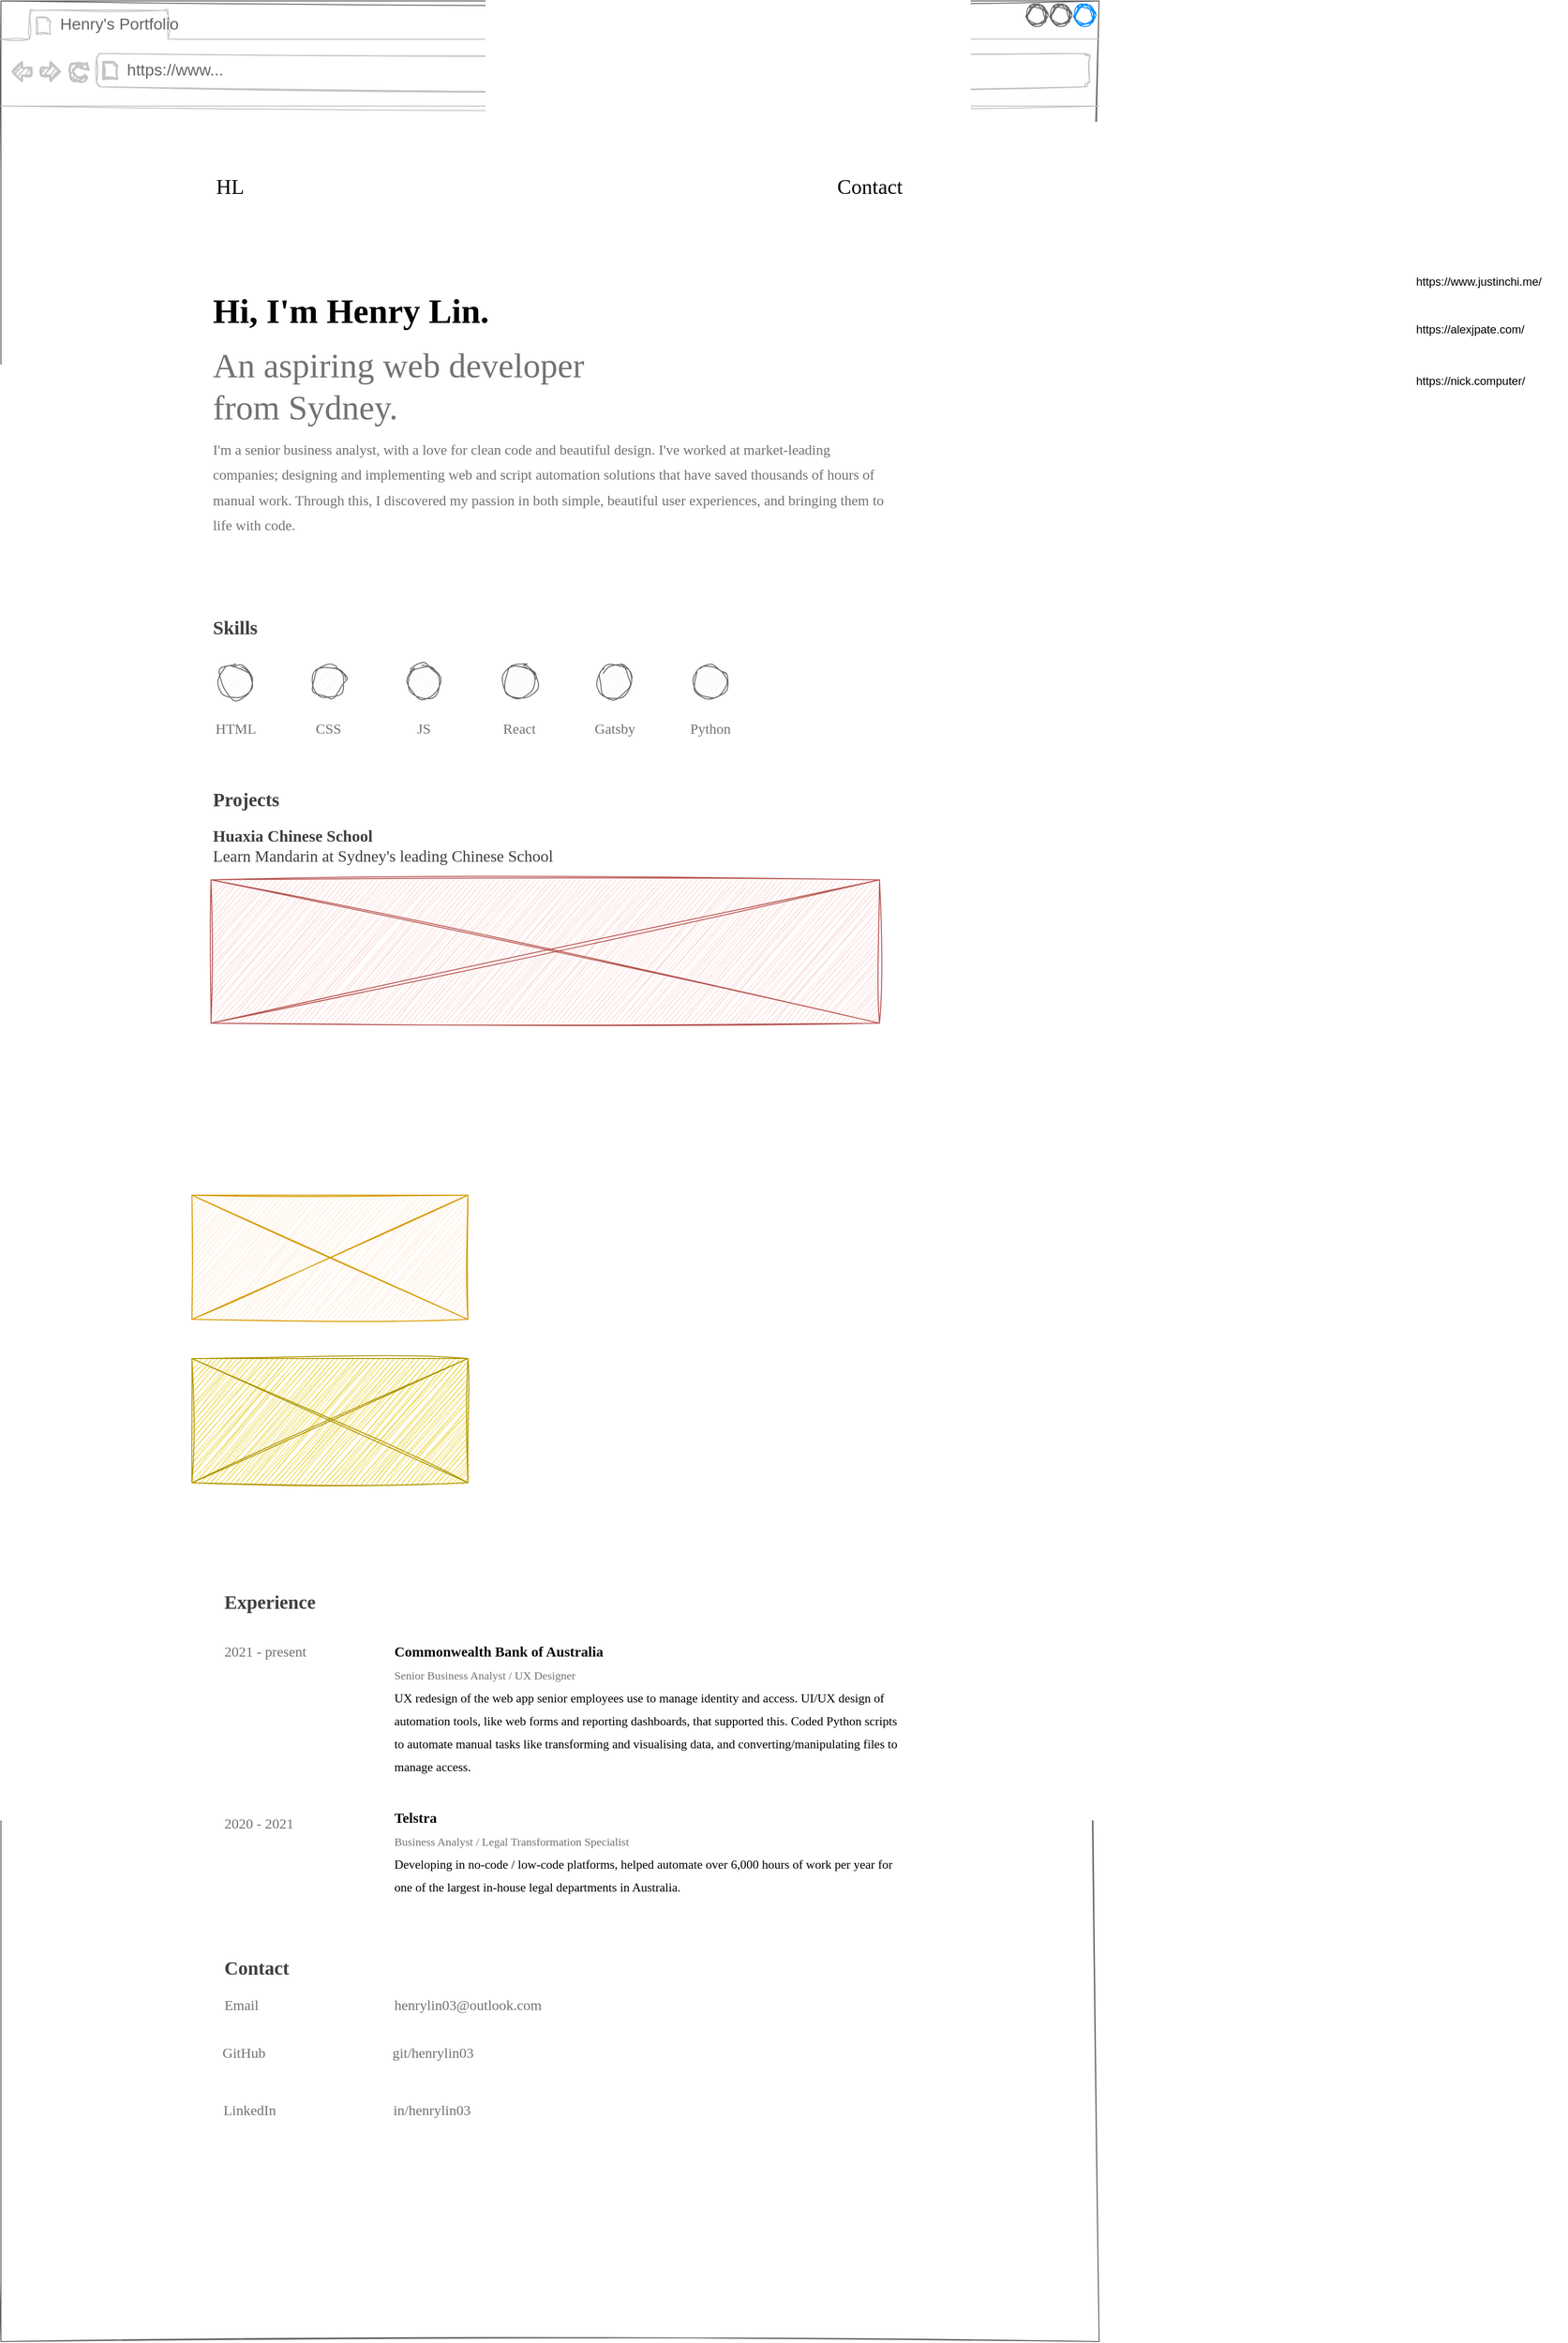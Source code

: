 <mxfile version="24.0.3" type="device">
  <diagram name="Page-1" id="yIORkN9jcZRTeg5NVRjF">
    <mxGraphModel dx="1509" dy="777" grid="1" gridSize="10" guides="1" tooltips="1" connect="1" arrows="1" fold="1" page="1" pageScale="1" pageWidth="1169" pageHeight="827" math="0" shadow="0">
      <root>
        <mxCell id="0" />
        <mxCell id="1" parent="0" />
        <mxCell id="o3ChWpmzaz476wpsN4Xm-3" value="" style="strokeWidth=1;shadow=0;dashed=0;align=center;html=1;shape=mxgraph.mockup.containers.browserWindow;rSize=0;strokeColor=#666666;strokeColor2=#008cff;strokeColor3=#c4c4c4;mainText=,;recursiveResize=0;hachureGap=4;sketch=1;curveFitting=1;jiggle=2;" parent="1" vertex="1">
          <mxGeometry x="10" y="10" width="1150" height="2450" as="geometry" />
        </mxCell>
        <mxCell id="o3ChWpmzaz476wpsN4Xm-4" value="Henry&#39;s Portfolio" style="strokeWidth=1;shadow=0;dashed=0;align=center;html=1;shape=mxgraph.mockup.containers.anchor;fontSize=17;fontColor=#666666;align=left;whiteSpace=wrap;sketch=1;hachureGap=4;jiggle=2;curveFitting=1;" parent="o3ChWpmzaz476wpsN4Xm-3" vertex="1">
          <mxGeometry x="60" y="12" width="150" height="26" as="geometry" />
        </mxCell>
        <mxCell id="o3ChWpmzaz476wpsN4Xm-5" value="https://www..." style="strokeWidth=1;shadow=0;dashed=0;align=center;html=1;shape=mxgraph.mockup.containers.anchor;rSize=0;fontSize=17;fontColor=#666666;align=left;sketch=1;hachureGap=4;jiggle=2;curveFitting=1;" parent="o3ChWpmzaz476wpsN4Xm-3" vertex="1">
          <mxGeometry x="130" y="60" width="250" height="26" as="geometry" />
        </mxCell>
        <mxCell id="o3ChWpmzaz476wpsN4Xm-6" value="HL" style="text;html=1;align=center;verticalAlign=middle;whiteSpace=wrap;rounded=0;fontFamily=Montserrat;fontSource=https%3A%2F%2Ffonts.googleapis.com%2Fcss%3Ffamily%3DMontserrat;fontSize=22;" parent="o3ChWpmzaz476wpsN4Xm-3" vertex="1">
          <mxGeometry x="210" y="180" width="60" height="30" as="geometry" />
        </mxCell>
        <mxCell id="o3ChWpmzaz476wpsN4Xm-7" value="Contact" style="text;html=1;align=center;verticalAlign=middle;whiteSpace=wrap;rounded=0;fontFamily=Montserrat;fontSource=https%3A%2F%2Ffonts.googleapis.com%2Fcss%3Ffamily%3DMontserrat;fontSize=22;" parent="o3ChWpmzaz476wpsN4Xm-3" vertex="1">
          <mxGeometry x="880" y="180" width="60" height="30" as="geometry" />
        </mxCell>
        <mxCell id="o3ChWpmzaz476wpsN4Xm-8" value="&lt;font style=&quot;font-size: 36px;&quot;&gt;&lt;b&gt;Hi, I&#39;m Henry Lin.&lt;/b&gt;&lt;/font&gt;" style="text;html=1;align=left;verticalAlign=middle;whiteSpace=wrap;rounded=0;fontFamily=Montserrat;fontSource=https%3A%2F%2Ffonts.googleapis.com%2Fcss%3Ffamily%3DMontserrat;fontSize=22;" parent="o3ChWpmzaz476wpsN4Xm-3" vertex="1">
          <mxGeometry x="220" y="310" width="400" height="30" as="geometry" />
        </mxCell>
        <mxCell id="o3ChWpmzaz476wpsN4Xm-9" value="&lt;font style=&quot;font-size: 36px;&quot;&gt;&lt;font color=&quot;#737373&quot;&gt;An aspiring web developer&lt;br&gt;from Sydney.&lt;/font&gt;&lt;br&gt;&lt;/font&gt;" style="text;html=1;align=left;verticalAlign=middle;whiteSpace=wrap;rounded=0;fontFamily=Montserrat;fontSource=https%3A%2F%2Ffonts.googleapis.com%2Fcss%3Ffamily%3DMontserrat;fontSize=22;" parent="o3ChWpmzaz476wpsN4Xm-3" vertex="1">
          <mxGeometry x="220" y="361" width="760" height="86" as="geometry" />
        </mxCell>
        <mxCell id="o3ChWpmzaz476wpsN4Xm-11" value="&lt;font style=&quot;font-size: 15px;&quot;&gt;&lt;font color=&quot;#737373&quot;&gt;I&#39;m a senior business analyst, with a love for clean code and beautiful design. I&#39;ve worked at market-leading companies; designing and implementing web and script automation solutions that have saved thousands of hours of manual work. Through this, I discovered my passion in both simple, beautiful user experiences, and bringing them to life with code.&lt;/font&gt;&lt;br&gt;&lt;/font&gt;" style="text;html=1;align=left;verticalAlign=middle;whiteSpace=wrap;rounded=0;fontFamily=Montserrat;fontSource=https%3A%2F%2Ffonts.googleapis.com%2Fcss%3Ffamily%3DMontserrat;fontSize=22;" parent="o3ChWpmzaz476wpsN4Xm-3" vertex="1">
          <mxGeometry x="220" y="447" width="720" height="120" as="geometry" />
        </mxCell>
        <mxCell id="o3ChWpmzaz476wpsN4Xm-13" value="&lt;font style=&quot;font-size: 20px;&quot;&gt;&lt;font style=&quot;font-size: 20px;&quot; color=&quot;#404040&quot;&gt;&lt;b style=&quot;font-size: 20px;&quot;&gt;Skills&lt;/b&gt;&lt;/font&gt;&lt;br style=&quot;font-size: 20px;&quot;&gt;&lt;/font&gt;" style="text;html=1;align=left;verticalAlign=middle;whiteSpace=wrap;rounded=0;fontFamily=Montserrat;fontSource=https%3A%2F%2Ffonts.googleapis.com%2Fcss%3Ffamily%3DMontserrat;fontSize=20;" parent="o3ChWpmzaz476wpsN4Xm-3" vertex="1">
          <mxGeometry x="220" y="630" width="120" height="50" as="geometry" />
        </mxCell>
        <mxCell id="o3ChWpmzaz476wpsN4Xm-16" value="" style="group" parent="o3ChWpmzaz476wpsN4Xm-3" vertex="1" connectable="0">
          <mxGeometry x="222.5" y="695" width="60" height="85" as="geometry" />
        </mxCell>
        <mxCell id="o3ChWpmzaz476wpsN4Xm-14" value="" style="ellipse;whiteSpace=wrap;html=1;aspect=fixed;sketch=1;hachureGap=4;jiggle=2;curveFitting=1;fillColor=#f5f5f5;fontColor=#333333;strokeColor=#666666;" parent="o3ChWpmzaz476wpsN4Xm-16" vertex="1">
          <mxGeometry x="5.5" width="35" height="35" as="geometry" />
        </mxCell>
        <mxCell id="o3ChWpmzaz476wpsN4Xm-15" value="&lt;div style=&quot;&quot;&gt;&lt;span style=&quot;color: rgb(115, 115, 115); font-size: 15px; background-color: initial;&quot;&gt;HTML&lt;/span&gt;&lt;/div&gt;" style="text;html=1;align=center;verticalAlign=middle;whiteSpace=wrap;rounded=0;fontFamily=Montserrat;fontSource=https%3A%2F%2Ffonts.googleapis.com%2Fcss%3Ffamily%3DMontserrat;fontSize=22;" parent="o3ChWpmzaz476wpsN4Xm-16" vertex="1">
          <mxGeometry x="-7" y="45" width="60" height="40" as="geometry" />
        </mxCell>
        <mxCell id="o3ChWpmzaz476wpsN4Xm-20" value="" style="group" parent="o3ChWpmzaz476wpsN4Xm-3" vertex="1" connectable="0">
          <mxGeometry x="420" y="695" width="60" height="85" as="geometry" />
        </mxCell>
        <mxCell id="o3ChWpmzaz476wpsN4Xm-21" value="" style="ellipse;whiteSpace=wrap;html=1;aspect=fixed;sketch=1;hachureGap=4;jiggle=2;curveFitting=1;fillColor=#f5f5f5;fontColor=#333333;strokeColor=#666666;" parent="o3ChWpmzaz476wpsN4Xm-20" vertex="1">
          <mxGeometry x="5.5" width="35" height="35" as="geometry" />
        </mxCell>
        <mxCell id="o3ChWpmzaz476wpsN4Xm-22" value="&lt;div style=&quot;&quot;&gt;&lt;font color=&quot;#737373&quot;&gt;&lt;span style=&quot;font-size: 15px;&quot;&gt;JS&lt;/span&gt;&lt;/font&gt;&lt;/div&gt;" style="text;html=1;align=center;verticalAlign=middle;whiteSpace=wrap;rounded=0;fontFamily=Montserrat;fontSource=https%3A%2F%2Ffonts.googleapis.com%2Fcss%3Ffamily%3DMontserrat;fontSize=22;" parent="o3ChWpmzaz476wpsN4Xm-20" vertex="1">
          <mxGeometry x="-7" y="45" width="60" height="40" as="geometry" />
        </mxCell>
        <mxCell id="o3ChWpmzaz476wpsN4Xm-23" value="" style="group" parent="o3ChWpmzaz476wpsN4Xm-3" vertex="1" connectable="0">
          <mxGeometry x="520" y="695" width="60" height="85" as="geometry" />
        </mxCell>
        <mxCell id="o3ChWpmzaz476wpsN4Xm-24" value="" style="ellipse;whiteSpace=wrap;html=1;aspect=fixed;sketch=1;hachureGap=4;jiggle=2;curveFitting=1;fillColor=#f5f5f5;fontColor=#333333;strokeColor=#666666;" parent="o3ChWpmzaz476wpsN4Xm-23" vertex="1">
          <mxGeometry x="5.5" width="35" height="35" as="geometry" />
        </mxCell>
        <mxCell id="o3ChWpmzaz476wpsN4Xm-25" value="&lt;div style=&quot;&quot;&gt;&lt;font color=&quot;#737373&quot;&gt;&lt;span style=&quot;font-size: 15px;&quot;&gt;React&lt;/span&gt;&lt;/font&gt;&lt;/div&gt;" style="text;html=1;align=center;verticalAlign=middle;whiteSpace=wrap;rounded=0;fontFamily=Montserrat;fontSource=https%3A%2F%2Ffonts.googleapis.com%2Fcss%3Ffamily%3DMontserrat;fontSize=22;" parent="o3ChWpmzaz476wpsN4Xm-23" vertex="1">
          <mxGeometry x="-7" y="45" width="60" height="40" as="geometry" />
        </mxCell>
        <mxCell id="o3ChWpmzaz476wpsN4Xm-27" value="" style="group" parent="o3ChWpmzaz476wpsN4Xm-3" vertex="1" connectable="0">
          <mxGeometry x="620" y="695" width="60" height="85" as="geometry" />
        </mxCell>
        <mxCell id="o3ChWpmzaz476wpsN4Xm-28" value="" style="ellipse;whiteSpace=wrap;html=1;aspect=fixed;sketch=1;hachureGap=4;jiggle=2;curveFitting=1;fillColor=#f5f5f5;fontColor=#333333;strokeColor=#666666;" parent="o3ChWpmzaz476wpsN4Xm-27" vertex="1">
          <mxGeometry x="5.5" width="35" height="35" as="geometry" />
        </mxCell>
        <mxCell id="o3ChWpmzaz476wpsN4Xm-29" value="&lt;div style=&quot;&quot;&gt;&lt;font color=&quot;#737373&quot;&gt;&lt;span style=&quot;font-size: 15px;&quot;&gt;Gatsby&lt;/span&gt;&lt;/font&gt;&lt;/div&gt;" style="text;html=1;align=center;verticalAlign=middle;whiteSpace=wrap;rounded=0;fontFamily=Montserrat;fontSource=https%3A%2F%2Ffonts.googleapis.com%2Fcss%3Ffamily%3DMontserrat;fontSize=22;" parent="o3ChWpmzaz476wpsN4Xm-27" vertex="1">
          <mxGeometry x="-7" y="45" width="60" height="40" as="geometry" />
        </mxCell>
        <mxCell id="o3ChWpmzaz476wpsN4Xm-30" value="&lt;font style=&quot;font-size: 20px;&quot;&gt;&lt;font color=&quot;#404040&quot;&gt;&lt;b&gt;Projects&lt;/b&gt;&lt;/font&gt;&lt;br style=&quot;font-size: 20px;&quot;&gt;&lt;/font&gt;" style="text;html=1;align=left;verticalAlign=middle;whiteSpace=wrap;rounded=0;fontFamily=Montserrat;fontSource=https%3A%2F%2Ffonts.googleapis.com%2Fcss%3Ffamily%3DMontserrat;fontSize=20;" parent="o3ChWpmzaz476wpsN4Xm-3" vertex="1">
          <mxGeometry x="220" y="810" width="120" height="50" as="geometry" />
        </mxCell>
        <mxCell id="o3ChWpmzaz476wpsN4Xm-32" value="" style="group" parent="o3ChWpmzaz476wpsN4Xm-3" vertex="1" connectable="0">
          <mxGeometry x="720" y="695" width="60" height="85" as="geometry" />
        </mxCell>
        <mxCell id="o3ChWpmzaz476wpsN4Xm-33" value="" style="ellipse;whiteSpace=wrap;html=1;aspect=fixed;sketch=1;hachureGap=4;jiggle=2;curveFitting=1;fillColor=#f5f5f5;fontColor=#333333;strokeColor=#666666;" parent="o3ChWpmzaz476wpsN4Xm-32" vertex="1">
          <mxGeometry x="5.5" width="35" height="35" as="geometry" />
        </mxCell>
        <mxCell id="o3ChWpmzaz476wpsN4Xm-34" value="&lt;div style=&quot;&quot;&gt;&lt;font color=&quot;#737373&quot;&gt;&lt;span style=&quot;font-size: 15px;&quot;&gt;Python&lt;/span&gt;&lt;/font&gt;&lt;/div&gt;" style="text;html=1;align=center;verticalAlign=middle;whiteSpace=wrap;rounded=0;fontFamily=Montserrat;fontSource=https%3A%2F%2Ffonts.googleapis.com%2Fcss%3Ffamily%3DMontserrat;fontSize=22;" parent="o3ChWpmzaz476wpsN4Xm-32" vertex="1">
          <mxGeometry x="-7" y="45" width="60" height="40" as="geometry" />
        </mxCell>
        <mxCell id="o3ChWpmzaz476wpsN4Xm-86" value="&lt;font style=&quot;font-size: 20px;&quot;&gt;&lt;font style=&quot;font-size: 20px;&quot; color=&quot;#404040&quot;&gt;&lt;b style=&quot;font-size: 20px;&quot;&gt;Experience&lt;/b&gt;&lt;/font&gt;&lt;br style=&quot;font-size: 20px;&quot;&gt;&lt;/font&gt;" style="text;html=1;align=left;verticalAlign=middle;whiteSpace=wrap;rounded=0;fontFamily=Montserrat;fontSource=https%3A%2F%2Ffonts.googleapis.com%2Fcss%3Ffamily%3DMontserrat;fontSize=20;" parent="o3ChWpmzaz476wpsN4Xm-3" vertex="1">
          <mxGeometry x="232" y="1650" width="120" height="50" as="geometry" />
        </mxCell>
        <mxCell id="o3ChWpmzaz476wpsN4Xm-100" value="" style="group" parent="o3ChWpmzaz476wpsN4Xm-3" vertex="1" connectable="0">
          <mxGeometry x="232" y="1700" width="717.5" height="110" as="geometry" />
        </mxCell>
        <mxCell id="o3ChWpmzaz476wpsN4Xm-88" value="&lt;font style=&quot;&quot;&gt;&lt;font color=&quot;#737373&quot; style=&quot;font-size: 15px;&quot;&gt;2021 - present&lt;/font&gt;&lt;br style=&quot;&quot;&gt;&lt;/font&gt;" style="text;html=1;align=left;verticalAlign=middle;whiteSpace=wrap;rounded=0;fontFamily=Montserrat;fontSource=https%3A%2F%2Ffonts.googleapis.com%2Fcss%3Ffamily%3DMontserrat;fontSize=20;shadow=0;" parent="o3ChWpmzaz476wpsN4Xm-100" vertex="1">
          <mxGeometry width="200" height="50" as="geometry" />
        </mxCell>
        <mxCell id="o3ChWpmzaz476wpsN4Xm-89" value="&lt;font style=&quot;&quot;&gt;&lt;font style=&quot;color: rgb(8, 8, 8); font-size: 15px;&quot;&gt;&lt;b style=&quot;&quot;&gt;Commonwealth Bank of Australia&lt;/b&gt;&lt;br&gt;&lt;/font&gt;&lt;font style=&quot;font-size: 12px;&quot;&gt;&lt;font color=&quot;#737373&quot;&gt;Senior Business Analyst / UX Designer&lt;/font&gt;&lt;br&gt;&lt;/font&gt;&lt;font style=&quot;font-size: 13px;&quot;&gt;UX redesign of the web app senior employees use to manage identity and access. UI/UX design of automation tools, like web forms and reporting dashboards, that supported this. Coded Python scripts to automate manual tasks like transforming and visualising data, and converting/manipulating files to manage access.&lt;/font&gt;&lt;br style=&quot;&quot;&gt;&lt;/font&gt;" style="text;html=1;align=left;verticalAlign=middle;whiteSpace=wrap;rounded=0;fontFamily=Montserrat;fontSource=https%3A%2F%2Ffonts.googleapis.com%2Fcss%3Ffamily%3DMontserrat;fontSize=20;shadow=0;" parent="o3ChWpmzaz476wpsN4Xm-100" vertex="1">
          <mxGeometry x="177.5" y="60" width="540" height="50" as="geometry" />
        </mxCell>
        <mxCell id="o3ChWpmzaz476wpsN4Xm-101" value="" style="group" parent="o3ChWpmzaz476wpsN4Xm-3" vertex="1" connectable="0">
          <mxGeometry x="227.25" y="1880" width="717.5" height="110" as="geometry" />
        </mxCell>
        <mxCell id="o3ChWpmzaz476wpsN4Xm-103" value="&lt;font style=&quot;&quot;&gt;&lt;font style=&quot;color: rgb(8, 8, 8); font-size: 15px;&quot;&gt;&lt;b style=&quot;&quot;&gt;Telstra&lt;/b&gt;&lt;br&gt;&lt;/font&gt;&lt;font style=&quot;font-size: 12px;&quot;&gt;&lt;font color=&quot;#737373&quot;&gt;Business Analyst / Legal Transformation Specialist&lt;/font&gt;&lt;br&gt;&lt;/font&gt;&lt;font style=&quot;font-size: 13px;&quot;&gt;Developing in no-code / low-code platforms, helped automate over 6,000 hours of work per year for one of the largest in-house legal departments in Australia.&amp;nbsp;&lt;/font&gt;&lt;br style=&quot;&quot;&gt;&lt;/font&gt;" style="text;html=1;align=left;verticalAlign=middle;whiteSpace=wrap;rounded=0;fontFamily=Montserrat;fontSource=https%3A%2F%2Ffonts.googleapis.com%2Fcss%3Ffamily%3DMontserrat;fontSize=20;shadow=0;" parent="o3ChWpmzaz476wpsN4Xm-101" vertex="1">
          <mxGeometry x="182.75" y="30" width="540" height="50" as="geometry" />
        </mxCell>
        <mxCell id="o3ChWpmzaz476wpsN4Xm-102" value="&lt;font style=&quot;&quot;&gt;&lt;font color=&quot;#737373&quot; style=&quot;font-size: 15px;&quot;&gt;2020 - 2021&lt;/font&gt;&lt;br style=&quot;&quot;&gt;&lt;/font&gt;" style="text;html=1;align=left;verticalAlign=middle;whiteSpace=wrap;rounded=0;fontFamily=Montserrat;fontSource=https%3A%2F%2Ffonts.googleapis.com%2Fcss%3Ffamily%3DMontserrat;fontSize=20;shadow=0;" parent="o3ChWpmzaz476wpsN4Xm-3" vertex="1">
          <mxGeometry x="232" y="1880" width="200" height="50" as="geometry" />
        </mxCell>
        <mxCell id="o3ChWpmzaz476wpsN4Xm-104" value="&lt;font style=&quot;font-size: 20px;&quot;&gt;&lt;font style=&quot;font-size: 20px;&quot; color=&quot;#404040&quot;&gt;&lt;b style=&quot;font-size: 20px;&quot;&gt;Contact&lt;/b&gt;&lt;/font&gt;&lt;br style=&quot;font-size: 20px;&quot;&gt;&lt;/font&gt;" style="text;html=1;align=left;verticalAlign=middle;whiteSpace=wrap;rounded=0;fontFamily=Montserrat;fontSource=https%3A%2F%2Ffonts.googleapis.com%2Fcss%3Ffamily%3DMontserrat;fontSize=20;" parent="o3ChWpmzaz476wpsN4Xm-3" vertex="1">
          <mxGeometry x="232" y="2033" width="120" height="50" as="geometry" />
        </mxCell>
        <mxCell id="o3ChWpmzaz476wpsN4Xm-107" value="" style="group" parent="o3ChWpmzaz476wpsN4Xm-3" vertex="1" connectable="0">
          <mxGeometry x="232" y="2070" width="378" height="50" as="geometry" />
        </mxCell>
        <mxCell id="o3ChWpmzaz476wpsN4Xm-105" value="&lt;font style=&quot;&quot;&gt;&lt;font color=&quot;#737373&quot; style=&quot;font-size: 15px;&quot;&gt;Email&lt;/font&gt;&lt;br style=&quot;&quot;&gt;&lt;/font&gt;" style="text;html=1;align=left;verticalAlign=middle;whiteSpace=wrap;rounded=0;fontFamily=Montserrat;fontSource=https%3A%2F%2Ffonts.googleapis.com%2Fcss%3Ffamily%3DMontserrat;fontSize=20;shadow=0;" parent="o3ChWpmzaz476wpsN4Xm-107" vertex="1">
          <mxGeometry width="200" height="50" as="geometry" />
        </mxCell>
        <mxCell id="o3ChWpmzaz476wpsN4Xm-106" value="&lt;font style=&quot;&quot;&gt;&lt;font color=&quot;#737373&quot; style=&quot;font-size: 15px;&quot;&gt;henrylin03@outlook.com&lt;/font&gt;&lt;br style=&quot;&quot;&gt;&lt;/font&gt;" style="text;html=1;align=left;verticalAlign=middle;whiteSpace=wrap;rounded=0;fontFamily=Montserrat;fontSource=https%3A%2F%2Ffonts.googleapis.com%2Fcss%3Ffamily%3DMontserrat;fontSize=20;shadow=0;" parent="o3ChWpmzaz476wpsN4Xm-107" vertex="1">
          <mxGeometry x="178" width="200" height="50" as="geometry" />
        </mxCell>
        <mxCell id="o3ChWpmzaz476wpsN4Xm-111" value="" style="group" parent="o3ChWpmzaz476wpsN4Xm-3" vertex="1" connectable="0">
          <mxGeometry x="231" y="2180" width="378" height="50" as="geometry" />
        </mxCell>
        <mxCell id="o3ChWpmzaz476wpsN4Xm-112" value="&lt;font style=&quot;&quot;&gt;&lt;font color=&quot;#737373&quot; style=&quot;font-size: 15px;&quot;&gt;LinkedIn&lt;/font&gt;&lt;br style=&quot;&quot;&gt;&lt;/font&gt;" style="text;html=1;align=left;verticalAlign=middle;whiteSpace=wrap;rounded=0;fontFamily=Montserrat;fontSource=https%3A%2F%2Ffonts.googleapis.com%2Fcss%3Ffamily%3DMontserrat;fontSize=20;shadow=0;" parent="o3ChWpmzaz476wpsN4Xm-111" vertex="1">
          <mxGeometry width="200" height="50" as="geometry" />
        </mxCell>
        <mxCell id="o3ChWpmzaz476wpsN4Xm-113" value="&lt;font style=&quot;&quot;&gt;&lt;font color=&quot;#737373&quot; style=&quot;font-size: 15px;&quot;&gt;in/henrylin03&lt;/font&gt;&lt;br style=&quot;&quot;&gt;&lt;/font&gt;" style="text;html=1;align=left;verticalAlign=middle;whiteSpace=wrap;rounded=0;fontFamily=Montserrat;fontSource=https%3A%2F%2Ffonts.googleapis.com%2Fcss%3Ffamily%3DMontserrat;fontSize=20;shadow=0;" parent="o3ChWpmzaz476wpsN4Xm-111" vertex="1">
          <mxGeometry x="178" width="200" height="50" as="geometry" />
        </mxCell>
        <mxCell id="jFvxyKLH-cEDMb2Llll7-1" value="" style="verticalLabelPosition=bottom;shadow=0;dashed=0;align=center;html=1;verticalAlign=top;strokeWidth=1;shape=mxgraph.mockup.graphics.simpleIcon;strokeColor=#b85450;sketch=1;hachureGap=4;jiggle=2;curveFitting=1;fontFamily=Architects Daughter;fontSource=https%3A%2F%2Ffonts.googleapis.com%2Fcss%3Ffamily%3DArchitects%2BDaughter;fillColor=#f8cecc;" vertex="1" parent="o3ChWpmzaz476wpsN4Xm-3">
          <mxGeometry x="220" y="920" width="700" height="150" as="geometry" />
        </mxCell>
        <mxCell id="jFvxyKLH-cEDMb2Llll7-2" value="" style="verticalLabelPosition=bottom;shadow=0;dashed=0;align=center;html=1;verticalAlign=top;strokeWidth=1;shape=mxgraph.mockup.graphics.simpleIcon;strokeColor=#d79b00;sketch=1;hachureGap=4;jiggle=2;curveFitting=1;fontFamily=Architects Daughter;fontSource=https%3A%2F%2Ffonts.googleapis.com%2Fcss%3Ffamily%3DArchitects%2BDaughter;fillColor=#ffe6cc;" vertex="1" parent="o3ChWpmzaz476wpsN4Xm-3">
          <mxGeometry x="200" y="1250" width="289" height="130" as="geometry" />
        </mxCell>
        <mxCell id="jFvxyKLH-cEDMb2Llll7-3" value="" style="verticalLabelPosition=bottom;shadow=0;dashed=0;align=center;html=1;verticalAlign=top;strokeWidth=1;shape=mxgraph.mockup.graphics.simpleIcon;strokeColor=#B09500;sketch=1;hachureGap=4;jiggle=2;curveFitting=1;fontFamily=Architects Daughter;fontSource=https%3A%2F%2Ffonts.googleapis.com%2Fcss%3Ffamily%3DArchitects%2BDaughter;fillColor=#e3c800;fontColor=#000000;" vertex="1" parent="o3ChWpmzaz476wpsN4Xm-3">
          <mxGeometry x="200" y="1421" width="289" height="130" as="geometry" />
        </mxCell>
        <mxCell id="jFvxyKLH-cEDMb2Llll7-5" value="&lt;font style=&quot;font-size: 17px;&quot;&gt;&lt;font color=&quot;#404040&quot; style=&quot;font-size: 17px;&quot;&gt;&lt;b style=&quot;font-size: 17px;&quot;&gt;Huaxia Chinese School&lt;/b&gt;&lt;/font&gt;&lt;br style=&quot;font-size: 17px;&quot;&gt;&lt;/font&gt;&lt;div&gt;&lt;font style=&quot;font-size: 17px;&quot;&gt;&lt;font color=&quot;#404040&quot; style=&quot;font-size: 17px;&quot;&gt;&lt;span style=&quot;font-size: 17px;&quot;&gt;Learn Mandarin at Sydney&#39;s leading Chinese School&lt;/span&gt;&lt;/font&gt;&lt;/font&gt;&lt;/div&gt;" style="text;html=1;align=left;verticalAlign=middle;whiteSpace=wrap;rounded=0;fontFamily=Montserrat;fontSource=https%3A%2F%2Ffonts.googleapis.com%2Fcss%3Ffamily%3DMontserrat;fontSize=17;" vertex="1" parent="o3ChWpmzaz476wpsN4Xm-3">
          <mxGeometry x="220" y="860" width="470" height="50" as="geometry" />
        </mxCell>
        <mxCell id="o3ChWpmzaz476wpsN4Xm-17" value="" style="group" parent="1" vertex="1" connectable="0">
          <mxGeometry x="330" y="705" width="60" height="85" as="geometry" />
        </mxCell>
        <mxCell id="o3ChWpmzaz476wpsN4Xm-18" value="" style="ellipse;whiteSpace=wrap;html=1;aspect=fixed;sketch=1;hachureGap=4;jiggle=2;curveFitting=1;fillColor=#f5f5f5;fontColor=#333333;strokeColor=#666666;" parent="o3ChWpmzaz476wpsN4Xm-17" vertex="1">
          <mxGeometry x="5.5" width="35" height="35" as="geometry" />
        </mxCell>
        <mxCell id="o3ChWpmzaz476wpsN4Xm-19" value="&lt;div style=&quot;&quot;&gt;&lt;font color=&quot;#737373&quot;&gt;&lt;span style=&quot;font-size: 15px;&quot;&gt;CSS&lt;/span&gt;&lt;/font&gt;&lt;/div&gt;" style="text;html=1;align=center;verticalAlign=middle;whiteSpace=wrap;rounded=0;fontFamily=Montserrat;fontSource=https%3A%2F%2Ffonts.googleapis.com%2Fcss%3Ffamily%3DMontserrat;fontSize=22;" parent="o3ChWpmzaz476wpsN4Xm-17" vertex="1">
          <mxGeometry x="-7" y="45" width="60" height="40" as="geometry" />
        </mxCell>
        <UserObject label="https://www.justinchi.me/" link="https://www.justinchi.me/" id="o3ChWpmzaz476wpsN4Xm-83">
          <mxCell style="text;whiteSpace=wrap;" parent="1" vertex="1">
            <mxGeometry x="1490" y="290" width="160" height="40" as="geometry" />
          </mxCell>
        </UserObject>
        <UserObject label="https://alexjpate.com/" link="https://alexjpate.com/" id="o3ChWpmzaz476wpsN4Xm-84">
          <mxCell style="text;whiteSpace=wrap;" parent="1" vertex="1">
            <mxGeometry x="1490" y="340" width="150" height="40" as="geometry" />
          </mxCell>
        </UserObject>
        <UserObject label="https://nick.computer/" link="https://nick.computer/" id="o3ChWpmzaz476wpsN4Xm-85">
          <mxCell style="text;whiteSpace=wrap;" parent="1" vertex="1">
            <mxGeometry x="1490" y="394" width="150" height="40" as="geometry" />
          </mxCell>
        </UserObject>
        <mxCell id="o3ChWpmzaz476wpsN4Xm-108" value="" style="group" parent="1" vertex="1" connectable="0">
          <mxGeometry x="240" y="2130" width="378" height="50" as="geometry" />
        </mxCell>
        <mxCell id="o3ChWpmzaz476wpsN4Xm-109" value="&lt;font style=&quot;&quot;&gt;&lt;font color=&quot;#737373&quot; style=&quot;font-size: 15px;&quot;&gt;GitHub&lt;/font&gt;&lt;br style=&quot;&quot;&gt;&lt;/font&gt;" style="text;html=1;align=left;verticalAlign=middle;whiteSpace=wrap;rounded=0;fontFamily=Montserrat;fontSource=https%3A%2F%2Ffonts.googleapis.com%2Fcss%3Ffamily%3DMontserrat;fontSize=20;shadow=0;" parent="o3ChWpmzaz476wpsN4Xm-108" vertex="1">
          <mxGeometry width="200" height="50" as="geometry" />
        </mxCell>
        <mxCell id="o3ChWpmzaz476wpsN4Xm-110" value="&lt;font style=&quot;&quot;&gt;&lt;font color=&quot;#737373&quot; style=&quot;font-size: 15px;&quot;&gt;git/henrylin03&lt;/font&gt;&lt;br style=&quot;&quot;&gt;&lt;/font&gt;" style="text;html=1;align=left;verticalAlign=middle;whiteSpace=wrap;rounded=0;fontFamily=Montserrat;fontSource=https%3A%2F%2Ffonts.googleapis.com%2Fcss%3Ffamily%3DMontserrat;fontSize=20;shadow=0;" parent="o3ChWpmzaz476wpsN4Xm-108" vertex="1">
          <mxGeometry x="178" width="200" height="50" as="geometry" />
        </mxCell>
      </root>
    </mxGraphModel>
  </diagram>
</mxfile>
